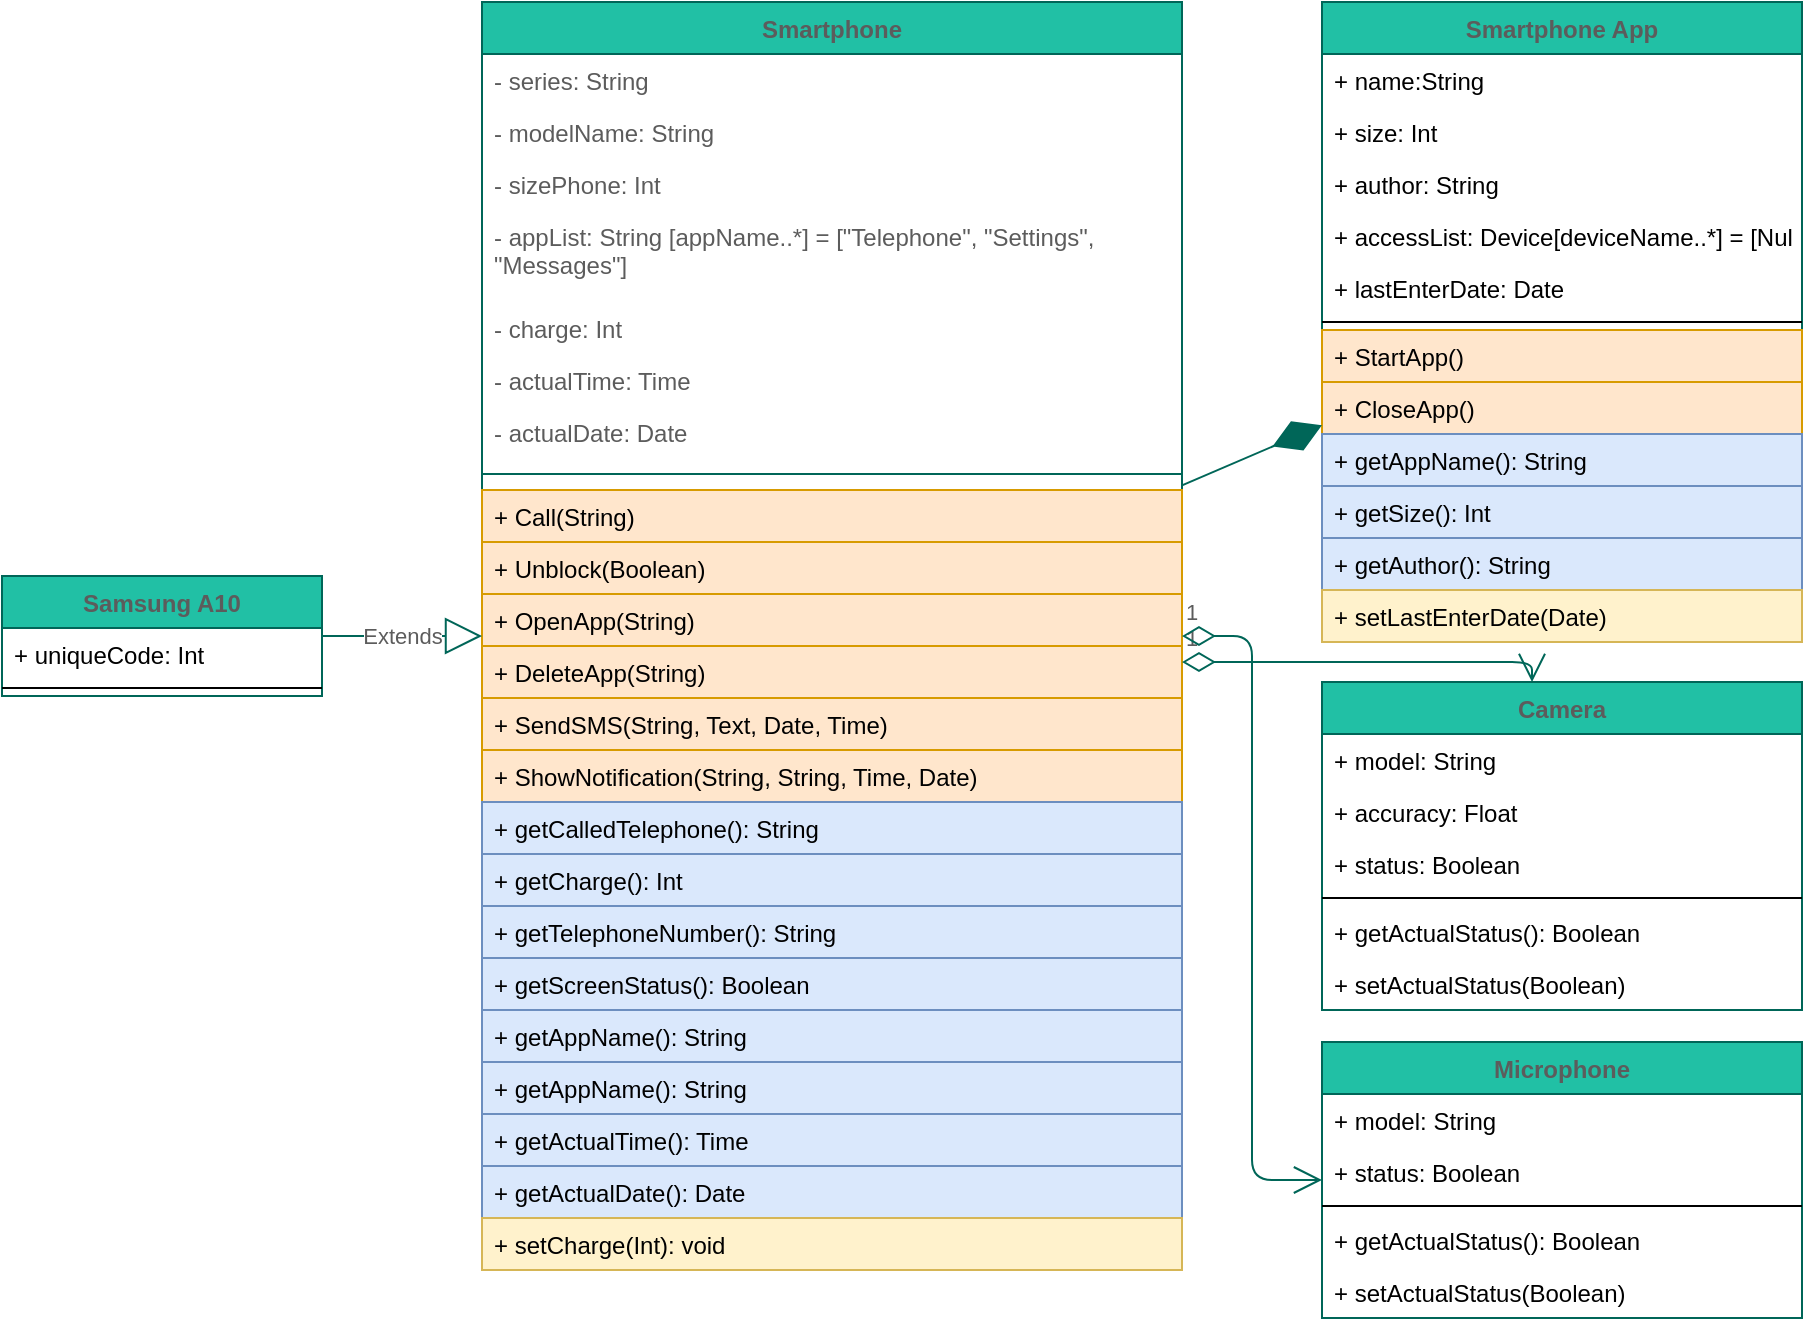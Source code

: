 <mxfile version="15.0.6" type="github">
  <diagram id="YoVFoVs4cnLhwHAzHCMd" name="Page-1">
    <mxGraphModel dx="1483" dy="827" grid="1" gridSize="10" guides="1" tooltips="1" connect="1" arrows="1" fold="1" page="1" pageScale="1" pageWidth="3000" pageHeight="3000" math="0" shadow="0">
      <root>
        <mxCell id="0" />
        <mxCell id="1" parent="0" />
        <mxCell id="f9JNiIU1-5spY-_hkOcV-22" value="Smartphone" style="swimlane;fontStyle=1;align=center;verticalAlign=top;childLayout=stackLayout;horizontal=1;startSize=26;horizontalStack=0;resizeParent=1;resizeParentMax=0;resizeLast=0;collapsible=1;marginBottom=0;fillColor=#21C0A5;strokeColor=#006658;fontColor=#5C5C5C;" parent="1" vertex="1">
          <mxGeometry x="270" y="20" width="350" height="634" as="geometry">
            <mxRectangle x="30" y="30" width="100" height="26" as="alternateBounds" />
          </mxGeometry>
        </mxCell>
        <mxCell id="f9JNiIU1-5spY-_hkOcV-23" value="- series: String" style="text;strokeColor=none;fillColor=none;align=left;verticalAlign=top;spacingLeft=4;spacingRight=4;overflow=hidden;rotatable=0;points=[[0,0.5],[1,0.5]];portConstraint=eastwest;fontColor=#5C5C5C;" parent="f9JNiIU1-5spY-_hkOcV-22" vertex="1">
          <mxGeometry y="26" width="350" height="26" as="geometry" />
        </mxCell>
        <mxCell id="f9JNiIU1-5spY-_hkOcV-24" value="- modelName: String" style="text;strokeColor=none;fillColor=none;align=left;verticalAlign=top;spacingLeft=4;spacingRight=4;overflow=hidden;rotatable=0;points=[[0,0.5],[1,0.5]];portConstraint=eastwest;fontColor=#5C5C5C;" parent="f9JNiIU1-5spY-_hkOcV-22" vertex="1">
          <mxGeometry y="52" width="350" height="26" as="geometry" />
        </mxCell>
        <mxCell id="f9JNiIU1-5spY-_hkOcV-25" value="- sizePhone: Int" style="text;strokeColor=none;fillColor=none;align=left;verticalAlign=top;spacingLeft=4;spacingRight=4;overflow=hidden;rotatable=0;points=[[0,0.5],[1,0.5]];portConstraint=eastwest;fontColor=#5C5C5C;" parent="f9JNiIU1-5spY-_hkOcV-22" vertex="1">
          <mxGeometry y="78" width="350" height="26" as="geometry" />
        </mxCell>
        <mxCell id="qijc69F1B3nbMW5vbkRB-2" value="- appList: String [appName..*] = [&quot;Telephone&quot;, &quot;Settings&quot;, &#xa;&quot;Messages&quot;]" style="text;strokeColor=none;fillColor=none;align=left;verticalAlign=top;spacingLeft=4;spacingRight=4;overflow=hidden;rotatable=0;points=[[0,0.5],[1,0.5]];portConstraint=eastwest;fontColor=#5C5C5C;" vertex="1" parent="f9JNiIU1-5spY-_hkOcV-22">
          <mxGeometry y="104" width="350" height="46" as="geometry" />
        </mxCell>
        <mxCell id="qijc69F1B3nbMW5vbkRB-4" value="- charge: Int" style="text;strokeColor=none;fillColor=none;align=left;verticalAlign=top;spacingLeft=4;spacingRight=4;overflow=hidden;rotatable=0;points=[[0,0.5],[1,0.5]];portConstraint=eastwest;fontColor=#5C5C5C;" vertex="1" parent="f9JNiIU1-5spY-_hkOcV-22">
          <mxGeometry y="150" width="350" height="26" as="geometry" />
        </mxCell>
        <mxCell id="qijc69F1B3nbMW5vbkRB-10" value="- actualTime: Time" style="text;strokeColor=none;fillColor=none;align=left;verticalAlign=top;spacingLeft=4;spacingRight=4;overflow=hidden;rotatable=0;points=[[0,0.5],[1,0.5]];portConstraint=eastwest;fontColor=#5C5C5C;" vertex="1" parent="f9JNiIU1-5spY-_hkOcV-22">
          <mxGeometry y="176" width="350" height="26" as="geometry" />
        </mxCell>
        <mxCell id="qijc69F1B3nbMW5vbkRB-11" value="- actualDate: Date" style="text;strokeColor=none;fillColor=none;align=left;verticalAlign=top;spacingLeft=4;spacingRight=4;overflow=hidden;rotatable=0;points=[[0,0.5],[1,0.5]];portConstraint=eastwest;fontColor=#5C5C5C;" vertex="1" parent="f9JNiIU1-5spY-_hkOcV-22">
          <mxGeometry y="202" width="350" height="26" as="geometry" />
        </mxCell>
        <mxCell id="f9JNiIU1-5spY-_hkOcV-26" value="" style="line;strokeWidth=1;fillColor=none;align=left;verticalAlign=middle;spacingTop=-1;spacingLeft=3;spacingRight=3;rotatable=0;labelPosition=right;points=[];portConstraint=eastwest;strokeColor=#006658;fontColor=#5C5C5C;" parent="f9JNiIU1-5spY-_hkOcV-22" vertex="1">
          <mxGeometry y="228" width="350" height="16" as="geometry" />
        </mxCell>
        <mxCell id="f9JNiIU1-5spY-_hkOcV-27" value="+ Call(String)" style="text;align=left;verticalAlign=top;spacingLeft=4;spacingRight=4;overflow=hidden;rotatable=0;points=[[0,0.5],[1,0.5]];portConstraint=eastwest;fillColor=#ffe6cc;strokeColor=#d79b00;" parent="f9JNiIU1-5spY-_hkOcV-22" vertex="1">
          <mxGeometry y="244" width="350" height="26" as="geometry" />
        </mxCell>
        <mxCell id="f9JNiIU1-5spY-_hkOcV-28" value="+ Unblock(Boolean)" style="text;align=left;verticalAlign=top;spacingLeft=4;spacingRight=4;overflow=hidden;rotatable=0;points=[[0,0.5],[1,0.5]];portConstraint=eastwest;fillColor=#ffe6cc;strokeColor=#d79b00;" parent="f9JNiIU1-5spY-_hkOcV-22" vertex="1">
          <mxGeometry y="270" width="350" height="26" as="geometry" />
        </mxCell>
        <mxCell id="f9JNiIU1-5spY-_hkOcV-29" value="+ OpenApp(String)" style="text;align=left;verticalAlign=top;spacingLeft=4;spacingRight=4;overflow=hidden;rotatable=0;points=[[0,0.5],[1,0.5]];portConstraint=eastwest;fillColor=#ffe6cc;strokeColor=#d79b00;" parent="f9JNiIU1-5spY-_hkOcV-22" vertex="1">
          <mxGeometry y="296" width="350" height="26" as="geometry" />
        </mxCell>
        <mxCell id="f9JNiIU1-5spY-_hkOcV-30" value="+ DeleteApp(String)" style="text;align=left;verticalAlign=top;spacingLeft=4;spacingRight=4;overflow=hidden;rotatable=0;points=[[0,0.5],[1,0.5]];portConstraint=eastwest;fillColor=#ffe6cc;strokeColor=#d79b00;" parent="f9JNiIU1-5spY-_hkOcV-22" vertex="1">
          <mxGeometry y="322" width="350" height="26" as="geometry" />
        </mxCell>
        <mxCell id="qijc69F1B3nbMW5vbkRB-7" value="+ SendSMS(String, Text, Date, Time)" style="text;align=left;verticalAlign=top;spacingLeft=4;spacingRight=4;overflow=hidden;rotatable=0;points=[[0,0.5],[1,0.5]];portConstraint=eastwest;fillColor=#ffe6cc;strokeColor=#d79b00;" vertex="1" parent="f9JNiIU1-5spY-_hkOcV-22">
          <mxGeometry y="348" width="350" height="26" as="geometry" />
        </mxCell>
        <mxCell id="qijc69F1B3nbMW5vbkRB-8" value="+ ShowNotification(String, String, Time, Date)" style="text;align=left;verticalAlign=top;spacingLeft=4;spacingRight=4;overflow=hidden;rotatable=0;points=[[0,0.5],[1,0.5]];portConstraint=eastwest;fillColor=#ffe6cc;strokeColor=#d79b00;" vertex="1" parent="f9JNiIU1-5spY-_hkOcV-22">
          <mxGeometry y="374" width="350" height="26" as="geometry" />
        </mxCell>
        <mxCell id="f9JNiIU1-5spY-_hkOcV-32" value="+ getCalledTelephone(): String" style="text;align=left;verticalAlign=top;spacingLeft=4;spacingRight=4;overflow=hidden;rotatable=0;points=[[0,0.5],[1,0.5]];portConstraint=eastwest;fillColor=#dae8fc;strokeColor=#6c8ebf;" parent="f9JNiIU1-5spY-_hkOcV-22" vertex="1">
          <mxGeometry y="400" width="350" height="26" as="geometry" />
        </mxCell>
        <mxCell id="qijc69F1B3nbMW5vbkRB-6" value="+ getCharge(): Int " style="text;align=left;verticalAlign=top;spacingLeft=4;spacingRight=4;overflow=hidden;rotatable=0;points=[[0,0.5],[1,0.5]];portConstraint=eastwest;fillColor=#dae8fc;strokeColor=#6c8ebf;" vertex="1" parent="f9JNiIU1-5spY-_hkOcV-22">
          <mxGeometry y="426" width="350" height="26" as="geometry" />
        </mxCell>
        <mxCell id="f9JNiIU1-5spY-_hkOcV-33" value="+ getTelephoneNumber(): String&#xa;" style="text;align=left;verticalAlign=top;spacingLeft=4;spacingRight=4;overflow=hidden;rotatable=0;points=[[0,0.5],[1,0.5]];portConstraint=eastwest;fillColor=#dae8fc;strokeColor=#6c8ebf;" parent="f9JNiIU1-5spY-_hkOcV-22" vertex="1">
          <mxGeometry y="452" width="350" height="26" as="geometry" />
        </mxCell>
        <mxCell id="qijc69F1B3nbMW5vbkRB-1" value="+ getScreenStatus(): Boolean" style="text;align=left;verticalAlign=top;spacingLeft=4;spacingRight=4;overflow=hidden;rotatable=0;points=[[0,0.5],[1,0.5]];portConstraint=eastwest;fillColor=#dae8fc;strokeColor=#6c8ebf;" vertex="1" parent="f9JNiIU1-5spY-_hkOcV-22">
          <mxGeometry y="478" width="350" height="26" as="geometry" />
        </mxCell>
        <mxCell id="f9JNiIU1-5spY-_hkOcV-31" value="+ getAppName(): String" style="text;align=left;verticalAlign=top;spacingLeft=4;spacingRight=4;overflow=hidden;rotatable=0;points=[[0,0.5],[1,0.5]];portConstraint=eastwest;fillColor=#dae8fc;strokeColor=#6c8ebf;" parent="f9JNiIU1-5spY-_hkOcV-22" vertex="1">
          <mxGeometry y="504" width="350" height="26" as="geometry" />
        </mxCell>
        <mxCell id="qijc69F1B3nbMW5vbkRB-3" value="+ getAppName(): String" style="text;align=left;verticalAlign=top;spacingLeft=4;spacingRight=4;overflow=hidden;rotatable=0;points=[[0,0.5],[1,0.5]];portConstraint=eastwest;fillColor=#dae8fc;strokeColor=#6c8ebf;" vertex="1" parent="f9JNiIU1-5spY-_hkOcV-22">
          <mxGeometry y="530" width="350" height="26" as="geometry" />
        </mxCell>
        <mxCell id="qijc69F1B3nbMW5vbkRB-12" value="+ getActualTime(): Time" style="text;align=left;verticalAlign=top;spacingLeft=4;spacingRight=4;overflow=hidden;rotatable=0;points=[[0,0.5],[1,0.5]];portConstraint=eastwest;fillColor=#dae8fc;strokeColor=#6c8ebf;" vertex="1" parent="f9JNiIU1-5spY-_hkOcV-22">
          <mxGeometry y="556" width="350" height="26" as="geometry" />
        </mxCell>
        <mxCell id="qijc69F1B3nbMW5vbkRB-13" value="+ getActualDate(): Date" style="text;align=left;verticalAlign=top;spacingLeft=4;spacingRight=4;overflow=hidden;rotatable=0;points=[[0,0.5],[1,0.5]];portConstraint=eastwest;fillColor=#dae8fc;strokeColor=#6c8ebf;" vertex="1" parent="f9JNiIU1-5spY-_hkOcV-22">
          <mxGeometry y="582" width="350" height="26" as="geometry" />
        </mxCell>
        <mxCell id="qijc69F1B3nbMW5vbkRB-5" value="+ setCharge(Int): void&#xa;" style="text;align=left;verticalAlign=top;spacingLeft=4;spacingRight=4;overflow=hidden;rotatable=0;points=[[0,0.5],[1,0.5]];portConstraint=eastwest;fillColor=#fff2cc;strokeColor=#d6b656;" vertex="1" parent="f9JNiIU1-5spY-_hkOcV-22">
          <mxGeometry y="608" width="350" height="26" as="geometry" />
        </mxCell>
        <mxCell id="qijc69F1B3nbMW5vbkRB-15" value="Samsung A10" style="swimlane;fontStyle=1;align=center;verticalAlign=top;childLayout=stackLayout;horizontal=1;startSize=26;horizontalStack=0;resizeParent=1;resizeParentMax=0;resizeLast=0;collapsible=1;marginBottom=0;rounded=0;sketch=0;fontColor=#5C5C5C;strokeColor=#006658;fillColor=#21C0A5;" vertex="1" parent="1">
          <mxGeometry x="30" y="307" width="160" height="60" as="geometry" />
        </mxCell>
        <mxCell id="qijc69F1B3nbMW5vbkRB-16" value="+ uniqueCode: Int" style="text;strokeColor=none;fillColor=none;align=left;verticalAlign=top;spacingLeft=4;spacingRight=4;overflow=hidden;rotatable=0;points=[[0,0.5],[1,0.5]];portConstraint=eastwest;" vertex="1" parent="qijc69F1B3nbMW5vbkRB-15">
          <mxGeometry y="26" width="160" height="26" as="geometry" />
        </mxCell>
        <mxCell id="qijc69F1B3nbMW5vbkRB-17" value="" style="line;strokeWidth=1;fillColor=none;align=left;verticalAlign=middle;spacingTop=-1;spacingLeft=3;spacingRight=3;rotatable=0;labelPosition=right;points=[];portConstraint=eastwest;" vertex="1" parent="qijc69F1B3nbMW5vbkRB-15">
          <mxGeometry y="52" width="160" height="8" as="geometry" />
        </mxCell>
        <mxCell id="qijc69F1B3nbMW5vbkRB-19" value="Extends" style="endArrow=block;endSize=16;endFill=0;html=1;fontColor=#5C5C5C;strokeColor=#006658;fillColor=#21C0A5;" edge="1" parent="1" source="qijc69F1B3nbMW5vbkRB-15" target="f9JNiIU1-5spY-_hkOcV-22">
          <mxGeometry width="160" relative="1" as="geometry">
            <mxPoint x="419" y="50" as="sourcePoint" />
            <mxPoint x="800" y="210" as="targetPoint" />
          </mxGeometry>
        </mxCell>
        <mxCell id="qijc69F1B3nbMW5vbkRB-21" value="Smartphone App" style="swimlane;fontStyle=1;align=center;verticalAlign=top;childLayout=stackLayout;horizontal=1;startSize=26;horizontalStack=0;resizeParent=1;resizeParentMax=0;resizeLast=0;collapsible=1;marginBottom=0;rounded=0;sketch=0;fontColor=#5C5C5C;strokeColor=#006658;fillColor=#21C0A5;" vertex="1" parent="1">
          <mxGeometry x="690" y="20" width="240" height="320" as="geometry" />
        </mxCell>
        <mxCell id="qijc69F1B3nbMW5vbkRB-22" value="+ name:String" style="text;strokeColor=none;fillColor=none;align=left;verticalAlign=top;spacingLeft=4;spacingRight=4;overflow=hidden;rotatable=0;points=[[0,0.5],[1,0.5]];portConstraint=eastwest;" vertex="1" parent="qijc69F1B3nbMW5vbkRB-21">
          <mxGeometry y="26" width="240" height="26" as="geometry" />
        </mxCell>
        <mxCell id="qijc69F1B3nbMW5vbkRB-26" value="+ size: Int" style="text;strokeColor=none;fillColor=none;align=left;verticalAlign=top;spacingLeft=4;spacingRight=4;overflow=hidden;rotatable=0;points=[[0,0.5],[1,0.5]];portConstraint=eastwest;" vertex="1" parent="qijc69F1B3nbMW5vbkRB-21">
          <mxGeometry y="52" width="240" height="26" as="geometry" />
        </mxCell>
        <mxCell id="qijc69F1B3nbMW5vbkRB-27" value="+ author: String" style="text;strokeColor=none;fillColor=none;align=left;verticalAlign=top;spacingLeft=4;spacingRight=4;overflow=hidden;rotatable=0;points=[[0,0.5],[1,0.5]];portConstraint=eastwest;" vertex="1" parent="qijc69F1B3nbMW5vbkRB-21">
          <mxGeometry y="78" width="240" height="26" as="geometry" />
        </mxCell>
        <mxCell id="qijc69F1B3nbMW5vbkRB-33" value="+ accessList: Device[deviceName..*] = [Null]" style="text;strokeColor=none;fillColor=none;align=left;verticalAlign=top;spacingLeft=4;spacingRight=4;overflow=hidden;rotatable=0;points=[[0,0.5],[1,0.5]];portConstraint=eastwest;" vertex="1" parent="qijc69F1B3nbMW5vbkRB-21">
          <mxGeometry y="104" width="240" height="26" as="geometry" />
        </mxCell>
        <mxCell id="qijc69F1B3nbMW5vbkRB-58" value="+ lastEnterDate: Date" style="text;strokeColor=none;fillColor=none;align=left;verticalAlign=top;spacingLeft=4;spacingRight=4;overflow=hidden;rotatable=0;points=[[0,0.5],[1,0.5]];portConstraint=eastwest;" vertex="1" parent="qijc69F1B3nbMW5vbkRB-21">
          <mxGeometry y="130" width="240" height="26" as="geometry" />
        </mxCell>
        <mxCell id="qijc69F1B3nbMW5vbkRB-23" value="" style="line;strokeWidth=1;fillColor=none;align=left;verticalAlign=middle;spacingTop=-1;spacingLeft=3;spacingRight=3;rotatable=0;labelPosition=right;points=[];portConstraint=eastwest;" vertex="1" parent="qijc69F1B3nbMW5vbkRB-21">
          <mxGeometry y="156" width="240" height="8" as="geometry" />
        </mxCell>
        <mxCell id="qijc69F1B3nbMW5vbkRB-24" value="+ StartApp()" style="text;strokeColor=#d79b00;fillColor=#ffe6cc;align=left;verticalAlign=top;spacingLeft=4;spacingRight=4;overflow=hidden;rotatable=0;points=[[0,0.5],[1,0.5]];portConstraint=eastwest;" vertex="1" parent="qijc69F1B3nbMW5vbkRB-21">
          <mxGeometry y="164" width="240" height="26" as="geometry" />
        </mxCell>
        <mxCell id="qijc69F1B3nbMW5vbkRB-32" value="+ CloseApp()" style="text;strokeColor=#d79b00;fillColor=#ffe6cc;align=left;verticalAlign=top;spacingLeft=4;spacingRight=4;overflow=hidden;rotatable=0;points=[[0,0.5],[1,0.5]];portConstraint=eastwest;" vertex="1" parent="qijc69F1B3nbMW5vbkRB-21">
          <mxGeometry y="190" width="240" height="26" as="geometry" />
        </mxCell>
        <mxCell id="qijc69F1B3nbMW5vbkRB-31" value="+ getAppName(): String" style="text;strokeColor=#6c8ebf;fillColor=#dae8fc;align=left;verticalAlign=top;spacingLeft=4;spacingRight=4;overflow=hidden;rotatable=0;points=[[0,0.5],[1,0.5]];portConstraint=eastwest;" vertex="1" parent="qijc69F1B3nbMW5vbkRB-21">
          <mxGeometry y="216" width="240" height="26" as="geometry" />
        </mxCell>
        <mxCell id="qijc69F1B3nbMW5vbkRB-28" value="+ getSize(): Int" style="text;strokeColor=#6c8ebf;fillColor=#dae8fc;align=left;verticalAlign=top;spacingLeft=4;spacingRight=4;overflow=hidden;rotatable=0;points=[[0,0.5],[1,0.5]];portConstraint=eastwest;" vertex="1" parent="qijc69F1B3nbMW5vbkRB-21">
          <mxGeometry y="242" width="240" height="26" as="geometry" />
        </mxCell>
        <mxCell id="qijc69F1B3nbMW5vbkRB-29" value="+ getAuthor(): String" style="text;strokeColor=#6c8ebf;fillColor=#dae8fc;align=left;verticalAlign=top;spacingLeft=4;spacingRight=4;overflow=hidden;rotatable=0;points=[[0,0.5],[1,0.5]];portConstraint=eastwest;" vertex="1" parent="qijc69F1B3nbMW5vbkRB-21">
          <mxGeometry y="268" width="240" height="26" as="geometry" />
        </mxCell>
        <mxCell id="qijc69F1B3nbMW5vbkRB-34" value="+ setLastEnterDate(Date)" style="text;strokeColor=#d6b656;fillColor=#fff2cc;align=left;verticalAlign=top;spacingLeft=4;spacingRight=4;overflow=hidden;rotatable=0;points=[[0,0.5],[1,0.5]];portConstraint=eastwest;" vertex="1" parent="qijc69F1B3nbMW5vbkRB-21">
          <mxGeometry y="294" width="240" height="26" as="geometry" />
        </mxCell>
        <mxCell id="qijc69F1B3nbMW5vbkRB-25" value="" style="endArrow=diamondThin;endFill=1;endSize=24;html=1;fontColor=#5C5C5C;strokeColor=#006658;fillColor=#21C0A5;" edge="1" parent="1" source="f9JNiIU1-5spY-_hkOcV-22" target="qijc69F1B3nbMW5vbkRB-21">
          <mxGeometry width="160" relative="1" as="geometry">
            <mxPoint x="640" y="310" as="sourcePoint" />
            <mxPoint x="800" y="310" as="targetPoint" />
          </mxGeometry>
        </mxCell>
        <mxCell id="qijc69F1B3nbMW5vbkRB-36" value="Camera" style="swimlane;fontStyle=1;align=center;verticalAlign=top;childLayout=stackLayout;horizontal=1;startSize=26;horizontalStack=0;resizeParent=1;resizeParentMax=0;resizeLast=0;collapsible=1;marginBottom=0;rounded=0;sketch=0;fontColor=#5C5C5C;strokeColor=#006658;fillColor=#21C0A5;" vertex="1" parent="1">
          <mxGeometry x="690" y="360" width="240" height="164" as="geometry" />
        </mxCell>
        <mxCell id="qijc69F1B3nbMW5vbkRB-37" value="+ model: String" style="text;strokeColor=none;fillColor=none;align=left;verticalAlign=top;spacingLeft=4;spacingRight=4;overflow=hidden;rotatable=0;points=[[0,0.5],[1,0.5]];portConstraint=eastwest;" vertex="1" parent="qijc69F1B3nbMW5vbkRB-36">
          <mxGeometry y="26" width="240" height="26" as="geometry" />
        </mxCell>
        <mxCell id="qijc69F1B3nbMW5vbkRB-44" value="+ accuracy: Float" style="text;strokeColor=none;fillColor=none;align=left;verticalAlign=top;spacingLeft=4;spacingRight=4;overflow=hidden;rotatable=0;points=[[0,0.5],[1,0.5]];portConstraint=eastwest;" vertex="1" parent="qijc69F1B3nbMW5vbkRB-36">
          <mxGeometry y="52" width="240" height="26" as="geometry" />
        </mxCell>
        <mxCell id="qijc69F1B3nbMW5vbkRB-45" value="+ status: Boolean" style="text;strokeColor=none;fillColor=none;align=left;verticalAlign=top;spacingLeft=4;spacingRight=4;overflow=hidden;rotatable=0;points=[[0,0.5],[1,0.5]];portConstraint=eastwest;" vertex="1" parent="qijc69F1B3nbMW5vbkRB-36">
          <mxGeometry y="78" width="240" height="26" as="geometry" />
        </mxCell>
        <mxCell id="qijc69F1B3nbMW5vbkRB-38" value="" style="line;strokeWidth=1;fillColor=none;align=left;verticalAlign=middle;spacingTop=-1;spacingLeft=3;spacingRight=3;rotatable=0;labelPosition=right;points=[];portConstraint=eastwest;" vertex="1" parent="qijc69F1B3nbMW5vbkRB-36">
          <mxGeometry y="104" width="240" height="8" as="geometry" />
        </mxCell>
        <mxCell id="qijc69F1B3nbMW5vbkRB-39" value="+ getActualStatus(): Boolean" style="text;strokeColor=none;fillColor=none;align=left;verticalAlign=top;spacingLeft=4;spacingRight=4;overflow=hidden;rotatable=0;points=[[0,0.5],[1,0.5]];portConstraint=eastwest;" vertex="1" parent="qijc69F1B3nbMW5vbkRB-36">
          <mxGeometry y="112" width="240" height="26" as="geometry" />
        </mxCell>
        <mxCell id="qijc69F1B3nbMW5vbkRB-46" value="+ setActualStatus(Boolean)" style="text;strokeColor=none;fillColor=none;align=left;verticalAlign=top;spacingLeft=4;spacingRight=4;overflow=hidden;rotatable=0;points=[[0,0.5],[1,0.5]];portConstraint=eastwest;" vertex="1" parent="qijc69F1B3nbMW5vbkRB-36">
          <mxGeometry y="138" width="240" height="26" as="geometry" />
        </mxCell>
        <mxCell id="qijc69F1B3nbMW5vbkRB-43" value="1" style="endArrow=open;html=1;endSize=12;startArrow=diamondThin;startSize=14;startFill=0;edgeStyle=orthogonalEdgeStyle;align=left;verticalAlign=bottom;fontColor=#5C5C5C;strokeColor=#006658;fillColor=#21C0A5;" edge="1" parent="1" source="f9JNiIU1-5spY-_hkOcV-22" target="qijc69F1B3nbMW5vbkRB-36">
          <mxGeometry x="-1" y="3" relative="1" as="geometry">
            <mxPoint x="530" y="110" as="sourcePoint" />
            <mxPoint x="690" y="110" as="targetPoint" />
            <Array as="points">
              <mxPoint x="795" y="350" />
            </Array>
          </mxGeometry>
        </mxCell>
        <mxCell id="qijc69F1B3nbMW5vbkRB-60" value="Microphone" style="swimlane;fontStyle=1;align=center;verticalAlign=top;childLayout=stackLayout;horizontal=1;startSize=26;horizontalStack=0;resizeParent=1;resizeParentMax=0;resizeLast=0;collapsible=1;marginBottom=0;rounded=0;sketch=0;fontColor=#5C5C5C;strokeColor=#006658;fillColor=#21C0A5;" vertex="1" parent="1">
          <mxGeometry x="690" y="540" width="240" height="138" as="geometry" />
        </mxCell>
        <mxCell id="qijc69F1B3nbMW5vbkRB-61" value="+ model: String" style="text;strokeColor=none;fillColor=none;align=left;verticalAlign=top;spacingLeft=4;spacingRight=4;overflow=hidden;rotatable=0;points=[[0,0.5],[1,0.5]];portConstraint=eastwest;" vertex="1" parent="qijc69F1B3nbMW5vbkRB-60">
          <mxGeometry y="26" width="240" height="26" as="geometry" />
        </mxCell>
        <mxCell id="qijc69F1B3nbMW5vbkRB-63" value="+ status: Boolean" style="text;strokeColor=none;fillColor=none;align=left;verticalAlign=top;spacingLeft=4;spacingRight=4;overflow=hidden;rotatable=0;points=[[0,0.5],[1,0.5]];portConstraint=eastwest;" vertex="1" parent="qijc69F1B3nbMW5vbkRB-60">
          <mxGeometry y="52" width="240" height="26" as="geometry" />
        </mxCell>
        <mxCell id="qijc69F1B3nbMW5vbkRB-64" value="" style="line;strokeWidth=1;fillColor=none;align=left;verticalAlign=middle;spacingTop=-1;spacingLeft=3;spacingRight=3;rotatable=0;labelPosition=right;points=[];portConstraint=eastwest;" vertex="1" parent="qijc69F1B3nbMW5vbkRB-60">
          <mxGeometry y="78" width="240" height="8" as="geometry" />
        </mxCell>
        <mxCell id="qijc69F1B3nbMW5vbkRB-65" value="+ getActualStatus(): Boolean" style="text;strokeColor=none;fillColor=none;align=left;verticalAlign=top;spacingLeft=4;spacingRight=4;overflow=hidden;rotatable=0;points=[[0,0.5],[1,0.5]];portConstraint=eastwest;" vertex="1" parent="qijc69F1B3nbMW5vbkRB-60">
          <mxGeometry y="86" width="240" height="26" as="geometry" />
        </mxCell>
        <mxCell id="qijc69F1B3nbMW5vbkRB-66" value="+ setActualStatus(Boolean)" style="text;strokeColor=none;fillColor=none;align=left;verticalAlign=top;spacingLeft=4;spacingRight=4;overflow=hidden;rotatable=0;points=[[0,0.5],[1,0.5]];portConstraint=eastwest;" vertex="1" parent="qijc69F1B3nbMW5vbkRB-60">
          <mxGeometry y="112" width="240" height="26" as="geometry" />
        </mxCell>
        <mxCell id="qijc69F1B3nbMW5vbkRB-67" value="1" style="endArrow=open;html=1;endSize=12;startArrow=diamondThin;startSize=14;startFill=0;edgeStyle=orthogonalEdgeStyle;align=left;verticalAlign=bottom;fontColor=#5C5C5C;strokeColor=#006658;fillColor=#21C0A5;" edge="1" parent="1" source="f9JNiIU1-5spY-_hkOcV-22" target="qijc69F1B3nbMW5vbkRB-60">
          <mxGeometry x="-1" y="3" relative="1" as="geometry">
            <mxPoint x="620" y="559.999" as="sourcePoint" />
            <mxPoint x="795" y="569.94" as="targetPoint" />
            <Array as="points" />
          </mxGeometry>
        </mxCell>
      </root>
    </mxGraphModel>
  </diagram>
</mxfile>
